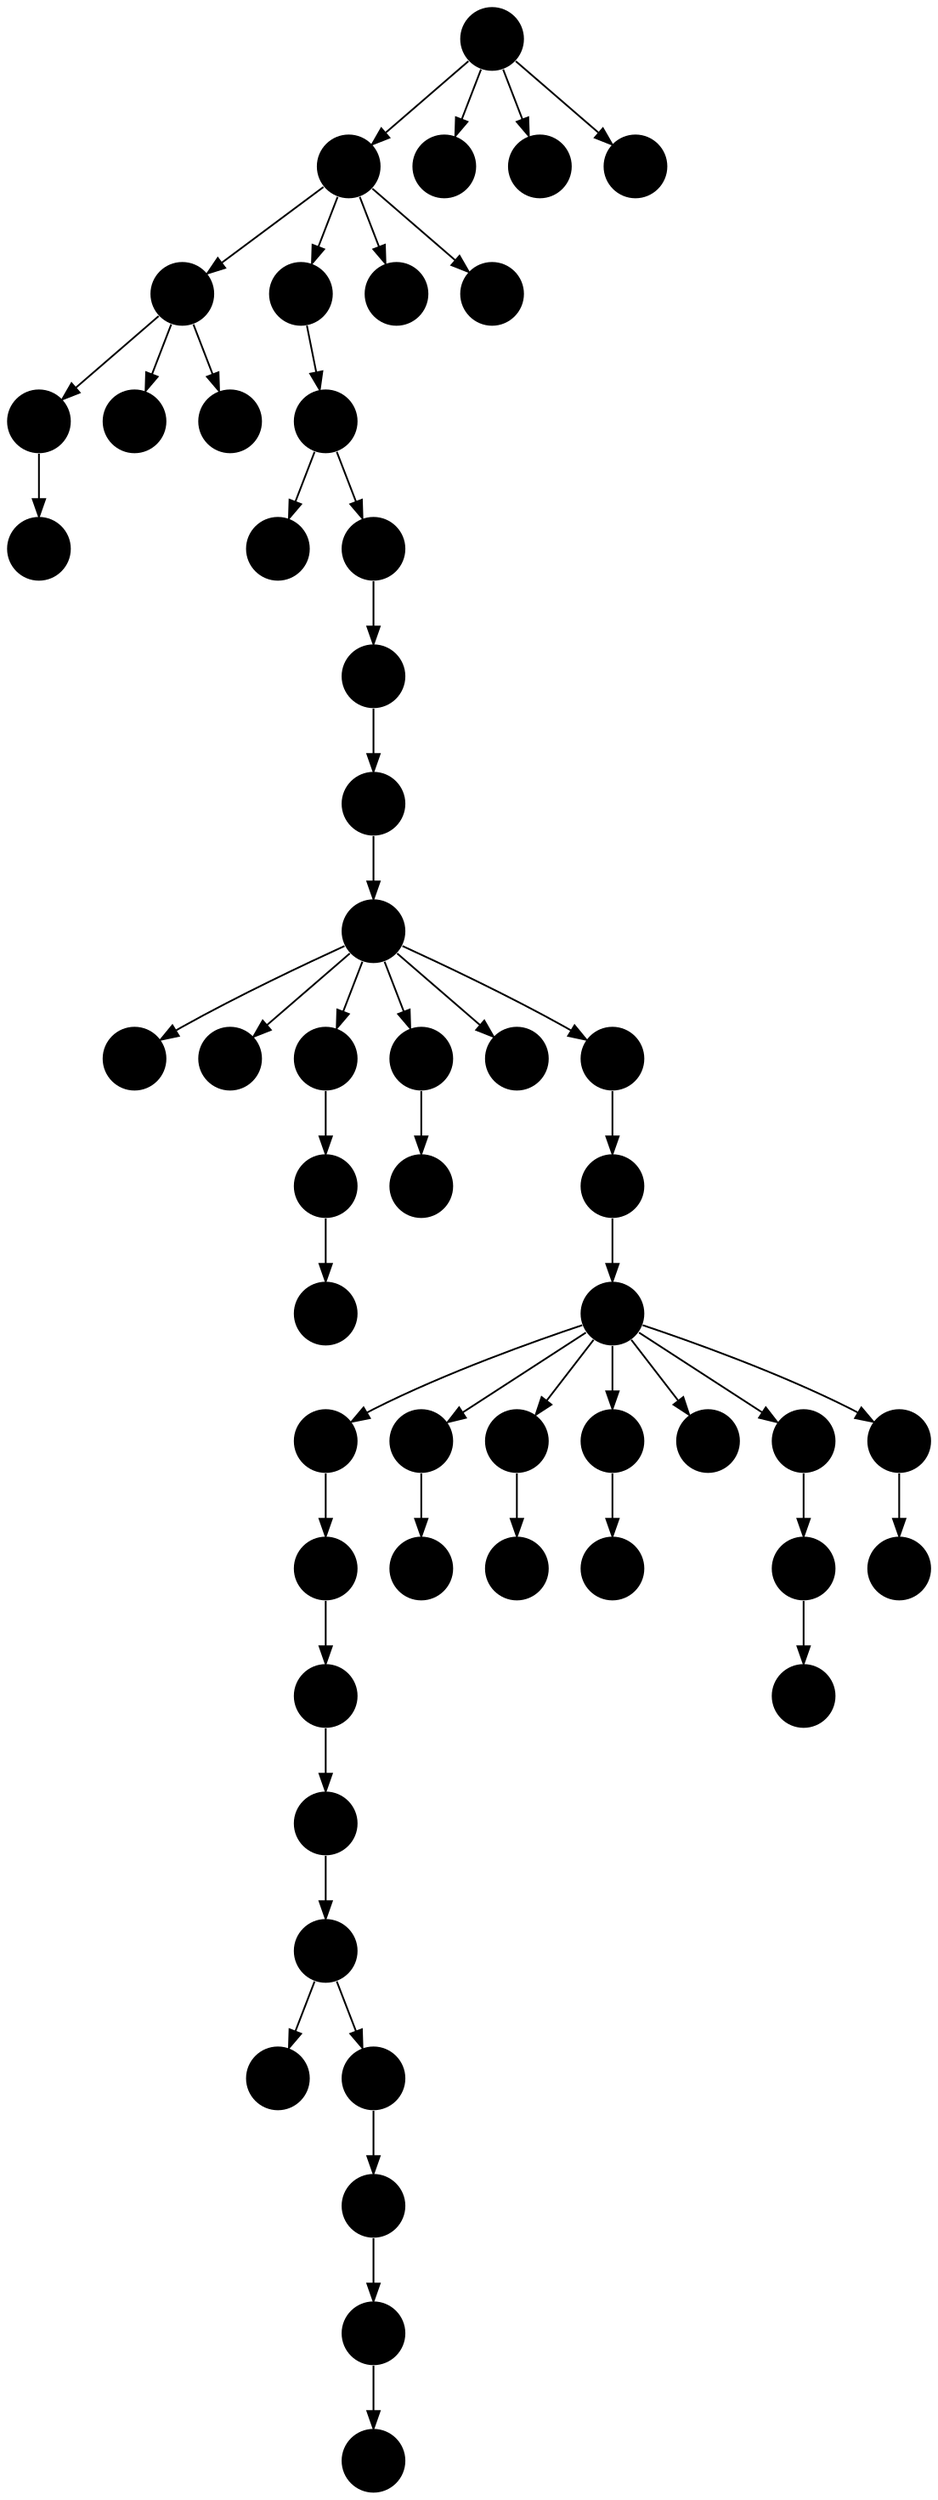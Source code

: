 digraph{
0 [tooltip = "*", penwidth = 0, style = filled, fillcolor = "black", shape = circle, label = ""]
1 [tooltip = "*", penwidth = 0, style = filled, fillcolor = "black", shape = circle, label = ""]
2 [tooltip = "*", penwidth = 0, style = filled, fillcolor = "black", shape = circle, label = ""]
3 [tooltip = "*", penwidth = 0, style = filled, fillcolor = "black", shape = circle, label = ""]
4 [tooltip = "*", penwidth = 0, style = filled, fillcolor = "black", shape = circle, label = ""]
5 [tooltip = "*", penwidth = 0, style = filled, fillcolor = "black", shape = circle, label = ""]
6 [tooltip = "*", penwidth = 0, style = filled, fillcolor = "black", shape = circle, label = ""]
7 [tooltip = "*", penwidth = 0, style = filled, fillcolor = "black", shape = circle, label = ""]
8 [tooltip = "*", penwidth = 0, style = filled, fillcolor = "black", shape = circle, label = ""]
9 [tooltip = "*", penwidth = 0, style = filled, fillcolor = "black", shape = circle, label = ""]
10 [tooltip = "*", penwidth = 0, style = filled, fillcolor = "black", shape = circle, label = ""]
11 [tooltip = "*", penwidth = 0, style = filled, fillcolor = "black", shape = circle, label = ""]
12 [tooltip = "*", penwidth = 0, style = filled, fillcolor = "black", shape = circle, label = ""]
13 [tooltip = "*", penwidth = 0, style = filled, fillcolor = "black", shape = circle, label = ""]
14 [tooltip = "*", penwidth = 0, style = filled, fillcolor = "black", shape = circle, label = ""]
15 [tooltip = "*", penwidth = 0, style = filled, fillcolor = "black", shape = circle, label = ""]
16 [tooltip = "*", penwidth = 0, style = filled, fillcolor = "black", shape = circle, label = ""]
17 [tooltip = "*", penwidth = 0, style = filled, fillcolor = "black", shape = circle, label = ""]
18 [tooltip = "*", penwidth = 0, style = filled, fillcolor = "black", shape = circle, label = ""]
19 [tooltip = "*", penwidth = 0, style = filled, fillcolor = "black", shape = circle, label = ""]
20 [tooltip = "*", penwidth = 0, style = filled, fillcolor = "black", shape = circle, label = ""]
21 [tooltip = "*", penwidth = 0, style = filled, fillcolor = "black", shape = circle, label = ""]
22 [tooltip = "*", penwidth = 0, style = filled, fillcolor = "black", shape = circle, label = ""]
23 [tooltip = "*", penwidth = 0, style = filled, fillcolor = "black", shape = circle, label = ""]
24 [tooltip = "*", penwidth = 0, style = filled, fillcolor = "black", shape = circle, label = ""]
25 [tooltip = "*", penwidth = 0, style = filled, fillcolor = "black", shape = circle, label = ""]
26 [tooltip = "*", penwidth = 0, style = filled, fillcolor = "black", shape = circle, label = ""]
27 [tooltip = "*", penwidth = 0, style = filled, fillcolor = "black", shape = circle, label = ""]
28 [tooltip = "*", penwidth = 0, style = filled, fillcolor = "black", shape = circle, label = ""]
29 [tooltip = "*", penwidth = 0, style = filled, fillcolor = "black", shape = circle, label = ""]
30 [tooltip = "*", penwidth = 0, style = filled, fillcolor = "black", shape = circle, label = ""]
31 [tooltip = "*", penwidth = 0, style = filled, fillcolor = "black", shape = circle, label = ""]
32 [tooltip = "*", penwidth = 0, style = filled, fillcolor = "black", shape = circle, label = ""]
33 [tooltip = "*", penwidth = 0, style = filled, fillcolor = "black", shape = circle, label = ""]
34 [tooltip = "*", penwidth = 0, style = filled, fillcolor = "black", shape = circle, label = ""]
35 [tooltip = "*", penwidth = 0, style = filled, fillcolor = "black", shape = circle, label = ""]
36 [tooltip = "*", penwidth = 0, style = filled, fillcolor = "black", shape = circle, label = ""]
37 [tooltip = "*", penwidth = 0, style = filled, fillcolor = "black", shape = circle, label = ""]
38 [tooltip = "*", penwidth = 0, style = filled, fillcolor = "black", shape = circle, label = ""]
39 [tooltip = "*", penwidth = 0, style = filled, fillcolor = "black", shape = circle, label = ""]
40 [tooltip = "*", penwidth = 0, style = filled, fillcolor = "black", shape = circle, label = ""]
41 [tooltip = "*", penwidth = 0, style = filled, fillcolor = "black", shape = circle, label = ""]
42 [tooltip = "*", penwidth = 0, style = filled, fillcolor = "black", shape = circle, label = ""]
43 [tooltip = "*", penwidth = 0, style = filled, fillcolor = "black", shape = circle, label = ""]
44 [tooltip = "*", penwidth = 0, style = filled, fillcolor = "black", shape = circle, label = ""]
45 [tooltip = "*", penwidth = 0, style = filled, fillcolor = "black", shape = circle, label = ""]
46 [tooltip = "*", penwidth = 0, style = filled, fillcolor = "black", shape = circle, label = ""]
47 [tooltip = "*", penwidth = 0, style = filled, fillcolor = "black", shape = circle, label = ""]
48 [tooltip = "*", penwidth = 0, style = filled, fillcolor = "black", shape = circle, label = ""]
49 [tooltip = "*", penwidth = 0, style = filled, fillcolor = "black", shape = circle, label = ""]
50 [tooltip = "*", penwidth = 0, style = filled, fillcolor = "black", shape = circle, label = ""]
51 [tooltip = "*", penwidth = 0, style = filled, fillcolor = "black", shape = circle, label = ""]
36 -> 42
15 -> 13
18 -> 44
14 -> 30
36 -> 37
39 -> 15
13 -> 26
40 -> 41
0 -> 1
6 -> 2
18 -> 19
4 -> 22
23 -> 45
29 -> 27
18 -> 23
36 -> 8
15 -> 35
36 -> 47
6 -> 3
15 -> 11
35 -> 50
8 -> 6
18 -> 20
22 -> 21
32 -> 33
14 -> 28
12 -> 14
15 -> 34
4 -> 5
15 -> 32
6 -> 0
8 -> 46
9 -> 10
50 -> 51
30 -> 29
8 -> 7
27 -> 31
48 -> 39
16 -> 12
17 -> 18
45 -> 38
18 -> 25
18 -> 48
10 -> 16
25 -> 24
7 -> 4
15 -> 40
15 -> 9
21 -> 17
11 -> 49
8 -> 43
}